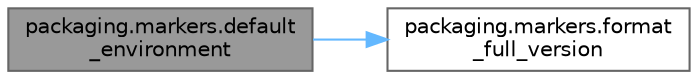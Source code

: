 digraph "packaging.markers.default_environment"
{
 // LATEX_PDF_SIZE
  bgcolor="transparent";
  edge [fontname=Helvetica,fontsize=10,labelfontname=Helvetica,labelfontsize=10];
  node [fontname=Helvetica,fontsize=10,shape=box,height=0.2,width=0.4];
  rankdir="LR";
  Node1 [id="Node000001",label="packaging.markers.default\l_environment",height=0.2,width=0.4,color="gray40", fillcolor="grey60", style="filled", fontcolor="black",tooltip=" "];
  Node1 -> Node2 [id="edge1_Node000001_Node000002",color="steelblue1",style="solid",tooltip=" "];
  Node2 [id="Node000002",label="packaging.markers.format\l_full_version",height=0.2,width=0.4,color="grey40", fillcolor="white", style="filled",URL="$namespacepackaging_1_1markers.html#a180a6b2c5d03a42a958ebc5582014ccb",tooltip=" "];
}

